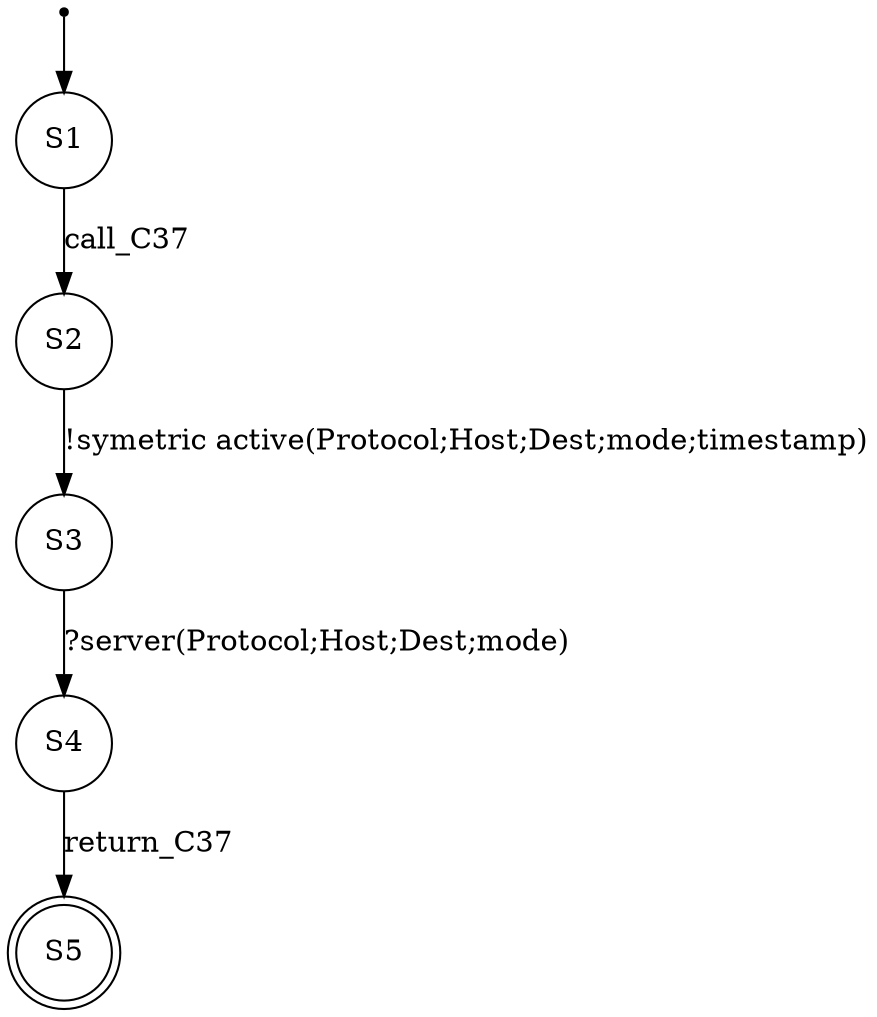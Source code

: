 digraph LTS {
S00[shape=point]
S1[label=S1,shape=circle];
S2[label=S2,shape=circle];
S3[label=S3,shape=circle];
S4[label=S4,shape=circle];
S5[label=S5,shape=doublecircle];
S00 -> S1
S1 -> S2[label ="call_C37"];
S2 -> S3[label ="!symetric active(Protocol;Host;Dest;mode;timestamp)"];
S3 -> S4[label ="?server(Protocol;Host;Dest;mode)"];
S4 -> S5[label ="return_C37"];
}
